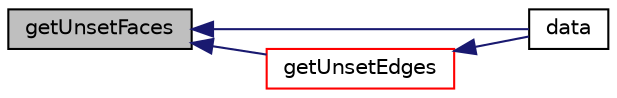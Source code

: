 digraph "getUnsetFaces"
{
  bgcolor="transparent";
  edge [fontname="Helvetica",fontsize="10",labelfontname="Helvetica",labelfontsize="10"];
  node [fontname="Helvetica",fontsize="10",shape=record];
  rankdir="LR";
  Node1 [label="getUnsetFaces",height=0.2,width=0.4,color="black", fillcolor="grey75", style="filled", fontcolor="black"];
  Node1 -> Node2 [dir="back",color="midnightblue",fontsize="10",style="solid",fontname="Helvetica"];
  Node2 [label="data",height=0.2,width=0.4,color="black",URL="$a01831.html#af78cdd5c550b4c11f0b8b82154d09496",tooltip="Additional data to be passed into container. "];
  Node1 -> Node3 [dir="back",color="midnightblue",fontsize="10",style="solid",fontname="Helvetica"];
  Node3 [label="getUnsetEdges",height=0.2,width=0.4,color="red",URL="$a01831.html#ac5577bd2ad23063d5601f917047d5c39"];
  Node3 -> Node2 [dir="back",color="midnightblue",fontsize="10",style="solid",fontname="Helvetica"];
}
